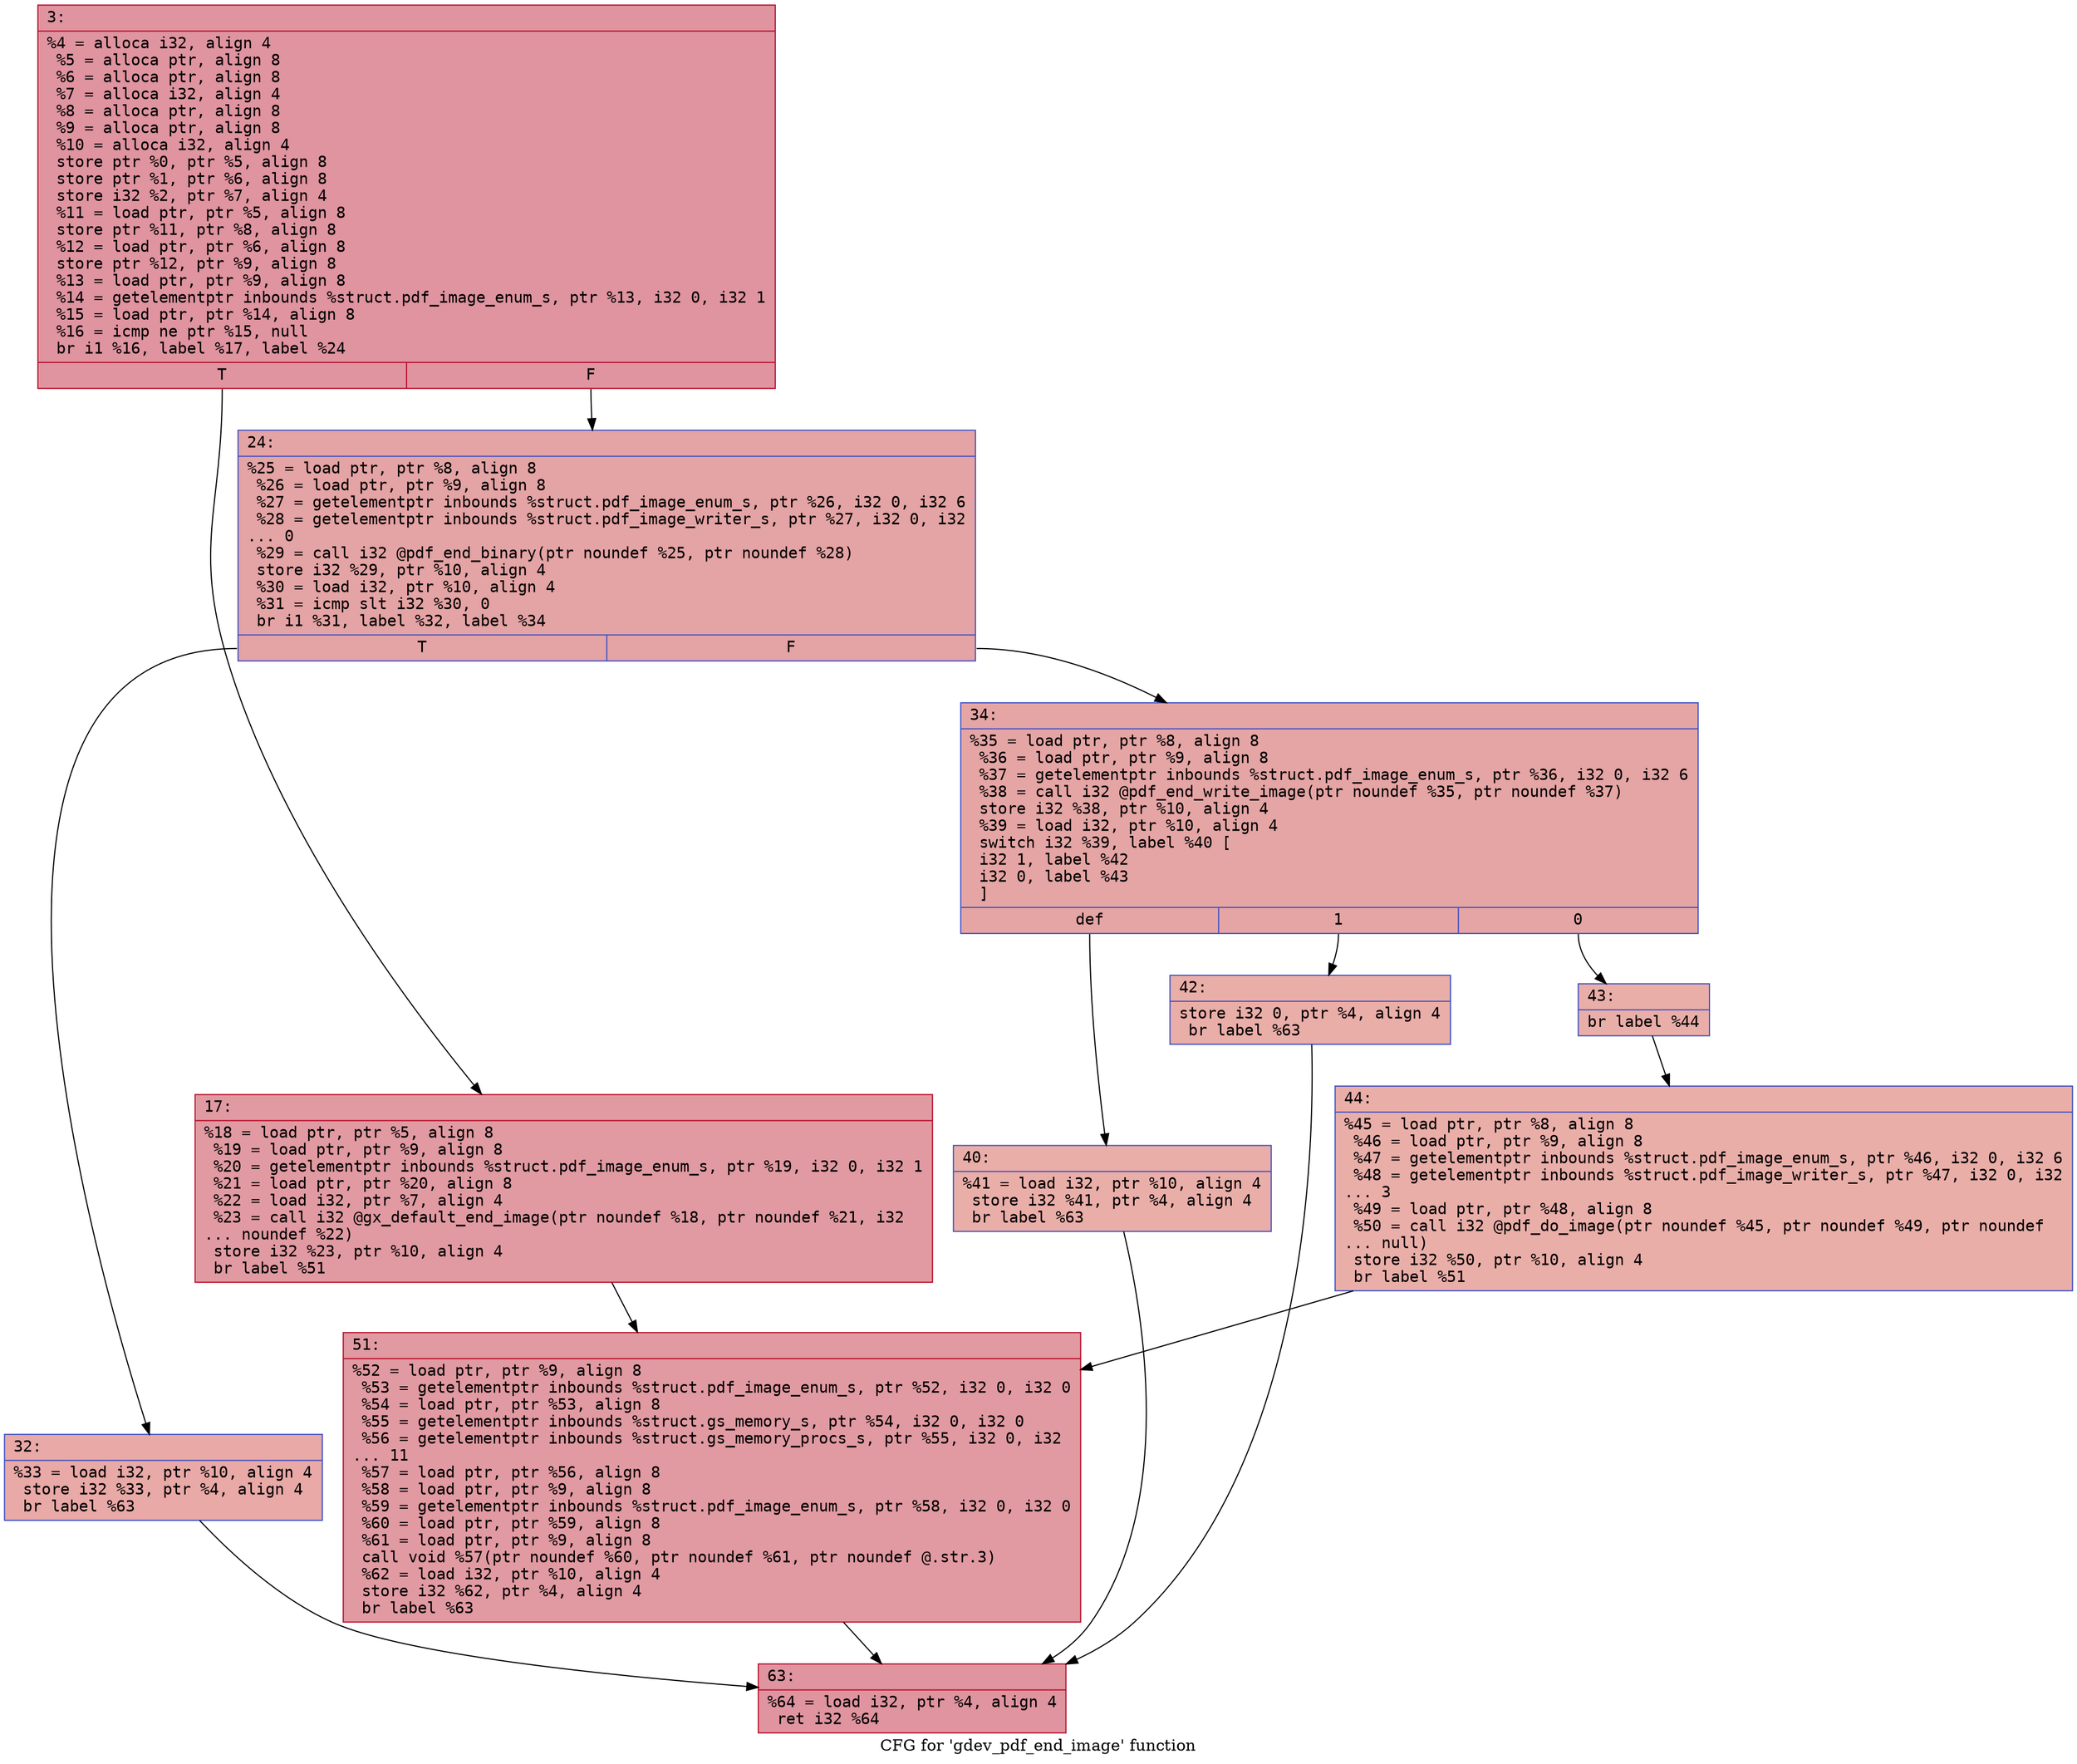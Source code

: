 digraph "CFG for 'gdev_pdf_end_image' function" {
	label="CFG for 'gdev_pdf_end_image' function";

	Node0x600003035c20 [shape=record,color="#b70d28ff", style=filled, fillcolor="#b70d2870" fontname="Courier",label="{3:\l|  %4 = alloca i32, align 4\l  %5 = alloca ptr, align 8\l  %6 = alloca ptr, align 8\l  %7 = alloca i32, align 4\l  %8 = alloca ptr, align 8\l  %9 = alloca ptr, align 8\l  %10 = alloca i32, align 4\l  store ptr %0, ptr %5, align 8\l  store ptr %1, ptr %6, align 8\l  store i32 %2, ptr %7, align 4\l  %11 = load ptr, ptr %5, align 8\l  store ptr %11, ptr %8, align 8\l  %12 = load ptr, ptr %6, align 8\l  store ptr %12, ptr %9, align 8\l  %13 = load ptr, ptr %9, align 8\l  %14 = getelementptr inbounds %struct.pdf_image_enum_s, ptr %13, i32 0, i32 1\l  %15 = load ptr, ptr %14, align 8\l  %16 = icmp ne ptr %15, null\l  br i1 %16, label %17, label %24\l|{<s0>T|<s1>F}}"];
	Node0x600003035c20:s0 -> Node0x600003035c70[tooltip="3 -> 17\nProbability 62.50%" ];
	Node0x600003035c20:s1 -> Node0x600003035cc0[tooltip="3 -> 24\nProbability 37.50%" ];
	Node0x600003035c70 [shape=record,color="#b70d28ff", style=filled, fillcolor="#bb1b2c70" fontname="Courier",label="{17:\l|  %18 = load ptr, ptr %5, align 8\l  %19 = load ptr, ptr %9, align 8\l  %20 = getelementptr inbounds %struct.pdf_image_enum_s, ptr %19, i32 0, i32 1\l  %21 = load ptr, ptr %20, align 8\l  %22 = load i32, ptr %7, align 4\l  %23 = call i32 @gx_default_end_image(ptr noundef %18, ptr noundef %21, i32\l... noundef %22)\l  store i32 %23, ptr %10, align 4\l  br label %51\l}"];
	Node0x600003035c70 -> Node0x600003035ef0[tooltip="17 -> 51\nProbability 100.00%" ];
	Node0x600003035cc0 [shape=record,color="#3d50c3ff", style=filled, fillcolor="#c32e3170" fontname="Courier",label="{24:\l|  %25 = load ptr, ptr %8, align 8\l  %26 = load ptr, ptr %9, align 8\l  %27 = getelementptr inbounds %struct.pdf_image_enum_s, ptr %26, i32 0, i32 6\l  %28 = getelementptr inbounds %struct.pdf_image_writer_s, ptr %27, i32 0, i32\l... 0\l  %29 = call i32 @pdf_end_binary(ptr noundef %25, ptr noundef %28)\l  store i32 %29, ptr %10, align 4\l  %30 = load i32, ptr %10, align 4\l  %31 = icmp slt i32 %30, 0\l  br i1 %31, label %32, label %34\l|{<s0>T|<s1>F}}"];
	Node0x600003035cc0:s0 -> Node0x600003035d10[tooltip="24 -> 32\nProbability 37.50%" ];
	Node0x600003035cc0:s1 -> Node0x600003035d60[tooltip="24 -> 34\nProbability 62.50%" ];
	Node0x600003035d10 [shape=record,color="#3d50c3ff", style=filled, fillcolor="#ca3b3770" fontname="Courier",label="{32:\l|  %33 = load i32, ptr %10, align 4\l  store i32 %33, ptr %4, align 4\l  br label %63\l}"];
	Node0x600003035d10 -> Node0x600003035f40[tooltip="32 -> 63\nProbability 100.00%" ];
	Node0x600003035d60 [shape=record,color="#3d50c3ff", style=filled, fillcolor="#c5333470" fontname="Courier",label="{34:\l|  %35 = load ptr, ptr %8, align 8\l  %36 = load ptr, ptr %9, align 8\l  %37 = getelementptr inbounds %struct.pdf_image_enum_s, ptr %36, i32 0, i32 6\l  %38 = call i32 @pdf_end_write_image(ptr noundef %35, ptr noundef %37)\l  store i32 %38, ptr %10, align 4\l  %39 = load i32, ptr %10, align 4\l  switch i32 %39, label %40 [\l    i32 1, label %42\l    i32 0, label %43\l  ]\l|{<s0>def|<s1>1|<s2>0}}"];
	Node0x600003035d60:s0 -> Node0x600003035db0[tooltip="34 -> 40\nProbability 33.33%" ];
	Node0x600003035d60:s1 -> Node0x600003035e00[tooltip="34 -> 42\nProbability 33.33%" ];
	Node0x600003035d60:s2 -> Node0x600003035e50[tooltip="34 -> 43\nProbability 33.33%" ];
	Node0x600003035db0 [shape=record,color="#3d50c3ff", style=filled, fillcolor="#d0473d70" fontname="Courier",label="{40:\l|  %41 = load i32, ptr %10, align 4\l  store i32 %41, ptr %4, align 4\l  br label %63\l}"];
	Node0x600003035db0 -> Node0x600003035f40[tooltip="40 -> 63\nProbability 100.00%" ];
	Node0x600003035e00 [shape=record,color="#3d50c3ff", style=filled, fillcolor="#d0473d70" fontname="Courier",label="{42:\l|  store i32 0, ptr %4, align 4\l  br label %63\l}"];
	Node0x600003035e00 -> Node0x600003035f40[tooltip="42 -> 63\nProbability 100.00%" ];
	Node0x600003035e50 [shape=record,color="#3d50c3ff", style=filled, fillcolor="#d0473d70" fontname="Courier",label="{43:\l|  br label %44\l}"];
	Node0x600003035e50 -> Node0x600003035ea0[tooltip="43 -> 44\nProbability 100.00%" ];
	Node0x600003035ea0 [shape=record,color="#3d50c3ff", style=filled, fillcolor="#d0473d70" fontname="Courier",label="{44:\l|  %45 = load ptr, ptr %8, align 8\l  %46 = load ptr, ptr %9, align 8\l  %47 = getelementptr inbounds %struct.pdf_image_enum_s, ptr %46, i32 0, i32 6\l  %48 = getelementptr inbounds %struct.pdf_image_writer_s, ptr %47, i32 0, i32\l... 3\l  %49 = load ptr, ptr %48, align 8\l  %50 = call i32 @pdf_do_image(ptr noundef %45, ptr noundef %49, ptr noundef\l... null)\l  store i32 %50, ptr %10, align 4\l  br label %51\l}"];
	Node0x600003035ea0 -> Node0x600003035ef0[tooltip="44 -> 51\nProbability 100.00%" ];
	Node0x600003035ef0 [shape=record,color="#b70d28ff", style=filled, fillcolor="#bb1b2c70" fontname="Courier",label="{51:\l|  %52 = load ptr, ptr %9, align 8\l  %53 = getelementptr inbounds %struct.pdf_image_enum_s, ptr %52, i32 0, i32 0\l  %54 = load ptr, ptr %53, align 8\l  %55 = getelementptr inbounds %struct.gs_memory_s, ptr %54, i32 0, i32 0\l  %56 = getelementptr inbounds %struct.gs_memory_procs_s, ptr %55, i32 0, i32\l... 11\l  %57 = load ptr, ptr %56, align 8\l  %58 = load ptr, ptr %9, align 8\l  %59 = getelementptr inbounds %struct.pdf_image_enum_s, ptr %58, i32 0, i32 0\l  %60 = load ptr, ptr %59, align 8\l  %61 = load ptr, ptr %9, align 8\l  call void %57(ptr noundef %60, ptr noundef %61, ptr noundef @.str.3)\l  %62 = load i32, ptr %10, align 4\l  store i32 %62, ptr %4, align 4\l  br label %63\l}"];
	Node0x600003035ef0 -> Node0x600003035f40[tooltip="51 -> 63\nProbability 100.00%" ];
	Node0x600003035f40 [shape=record,color="#b70d28ff", style=filled, fillcolor="#b70d2870" fontname="Courier",label="{63:\l|  %64 = load i32, ptr %4, align 4\l  ret i32 %64\l}"];
}
